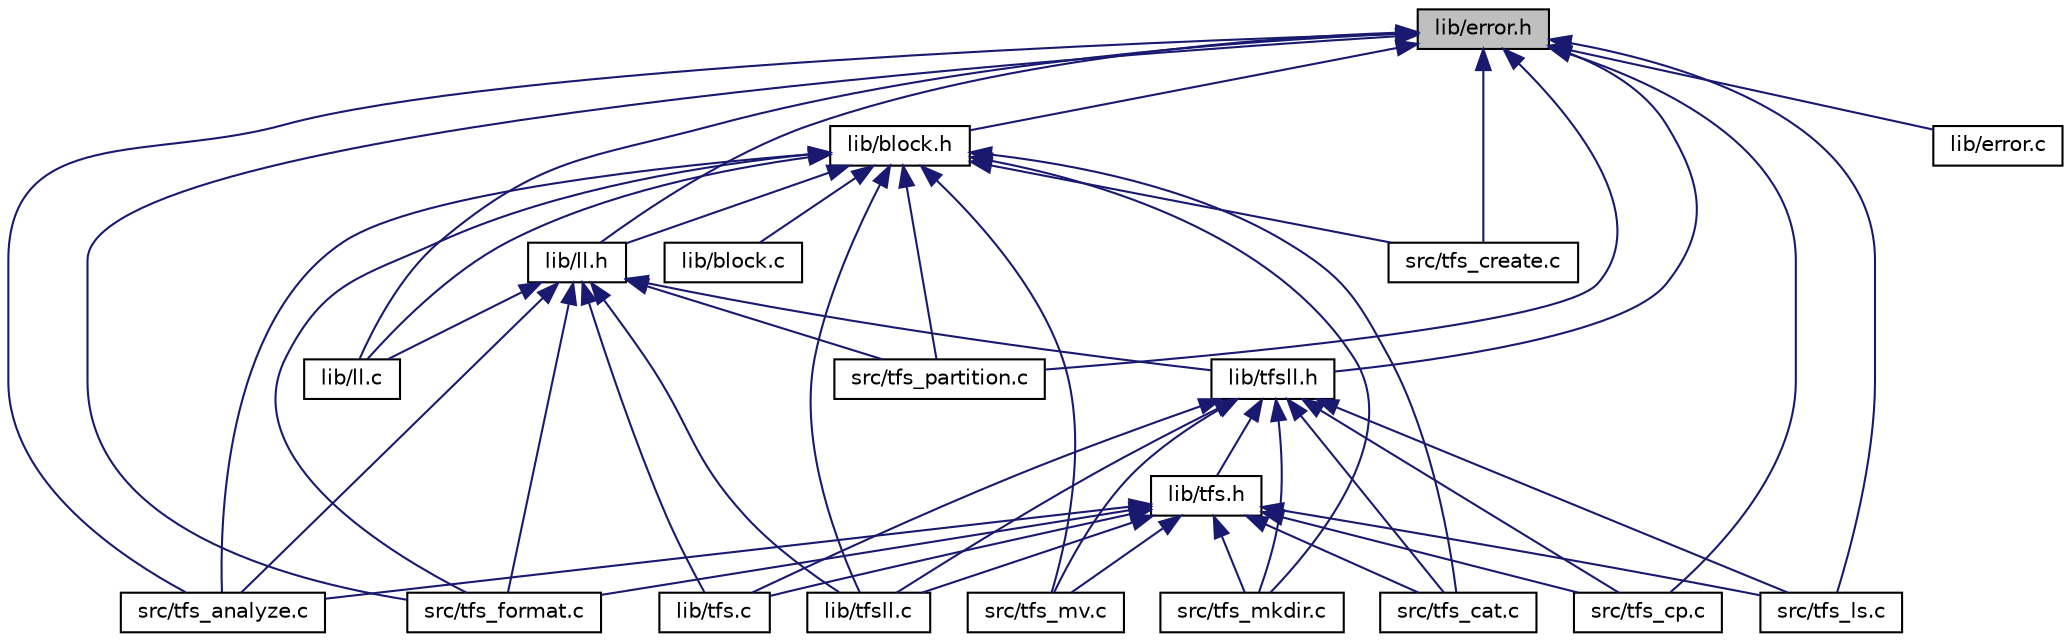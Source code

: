 digraph "lib/error.h"
{
  edge [fontname="Helvetica",fontsize="10",labelfontname="Helvetica",labelfontsize="10"];
  node [fontname="Helvetica",fontsize="10",shape=record];
  Node1 [label="lib/error.h",height=0.2,width=0.4,color="black", fillcolor="grey75", style="filled", fontcolor="black"];
  Node1 -> Node2 [dir="back",color="midnightblue",fontsize="10",style="solid"];
  Node2 [label="lib/block.h",height=0.2,width=0.4,color="black", fillcolor="white", style="filled",URL="$block_8h.html"];
  Node2 -> Node3 [dir="back",color="midnightblue",fontsize="10",style="solid"];
  Node3 [label="lib/block.c",height=0.2,width=0.4,color="black", fillcolor="white", style="filled",URL="$block_8c.html"];
  Node2 -> Node4 [dir="back",color="midnightblue",fontsize="10",style="solid"];
  Node4 [label="lib/ll.h",height=0.2,width=0.4,color="black", fillcolor="white", style="filled",URL="$ll_8h.html"];
  Node4 -> Node5 [dir="back",color="midnightblue",fontsize="10",style="solid"];
  Node5 [label="lib/ll.c",height=0.2,width=0.4,color="black", fillcolor="white", style="filled",URL="$ll_8c.html"];
  Node4 -> Node6 [dir="back",color="midnightblue",fontsize="10",style="solid"];
  Node6 [label="lib/tfsll.h",height=0.2,width=0.4,color="black", fillcolor="white", style="filled",URL="$tfsll_8h.html"];
  Node6 -> Node7 [dir="back",color="midnightblue",fontsize="10",style="solid"];
  Node7 [label="lib/tfs.h",height=0.2,width=0.4,color="black", fillcolor="white", style="filled",URL="$tfs_8h.html"];
  Node7 -> Node8 [dir="back",color="midnightblue",fontsize="10",style="solid"];
  Node8 [label="lib/tfs.c",height=0.2,width=0.4,color="black", fillcolor="white", style="filled",URL="$tfs_8c.html"];
  Node7 -> Node9 [dir="back",color="midnightblue",fontsize="10",style="solid"];
  Node9 [label="lib/tfsll.c",height=0.2,width=0.4,color="black", fillcolor="white", style="filled",URL="$tfsll_8c.html"];
  Node7 -> Node10 [dir="back",color="midnightblue",fontsize="10",style="solid"];
  Node10 [label="src/tfs_analyze.c",height=0.2,width=0.4,color="black", fillcolor="white", style="filled",URL="$tfs__analyze_8c.html"];
  Node7 -> Node11 [dir="back",color="midnightblue",fontsize="10",style="solid"];
  Node11 [label="src/tfs_cat.c",height=0.2,width=0.4,color="black", fillcolor="white", style="filled",URL="$tfs__cat_8c.html"];
  Node7 -> Node12 [dir="back",color="midnightblue",fontsize="10",style="solid"];
  Node12 [label="src/tfs_cp.c",height=0.2,width=0.4,color="black", fillcolor="white", style="filled",URL="$tfs__cp_8c.html"];
  Node7 -> Node13 [dir="back",color="midnightblue",fontsize="10",style="solid"];
  Node13 [label="src/tfs_format.c",height=0.2,width=0.4,color="black", fillcolor="white", style="filled",URL="$tfs__format_8c.html"];
  Node7 -> Node14 [dir="back",color="midnightblue",fontsize="10",style="solid"];
  Node14 [label="src/tfs_ls.c",height=0.2,width=0.4,color="black", fillcolor="white", style="filled",URL="$tfs__ls_8c.html"];
  Node7 -> Node15 [dir="back",color="midnightblue",fontsize="10",style="solid"];
  Node15 [label="src/tfs_mkdir.c",height=0.2,width=0.4,color="black", fillcolor="white", style="filled",URL="$tfs__mkdir_8c.html"];
  Node7 -> Node16 [dir="back",color="midnightblue",fontsize="10",style="solid"];
  Node16 [label="src/tfs_mv.c",height=0.2,width=0.4,color="black", fillcolor="white", style="filled",URL="$tfs__mv_8c.html"];
  Node6 -> Node8 [dir="back",color="midnightblue",fontsize="10",style="solid"];
  Node6 -> Node9 [dir="back",color="midnightblue",fontsize="10",style="solid"];
  Node6 -> Node11 [dir="back",color="midnightblue",fontsize="10",style="solid"];
  Node6 -> Node12 [dir="back",color="midnightblue",fontsize="10",style="solid"];
  Node6 -> Node14 [dir="back",color="midnightblue",fontsize="10",style="solid"];
  Node6 -> Node15 [dir="back",color="midnightblue",fontsize="10",style="solid"];
  Node6 -> Node16 [dir="back",color="midnightblue",fontsize="10",style="solid"];
  Node4 -> Node8 [dir="back",color="midnightblue",fontsize="10",style="solid"];
  Node4 -> Node9 [dir="back",color="midnightblue",fontsize="10",style="solid"];
  Node4 -> Node10 [dir="back",color="midnightblue",fontsize="10",style="solid"];
  Node4 -> Node13 [dir="back",color="midnightblue",fontsize="10",style="solid"];
  Node4 -> Node17 [dir="back",color="midnightblue",fontsize="10",style="solid"];
  Node17 [label="src/tfs_partition.c",height=0.2,width=0.4,color="black", fillcolor="white", style="filled",URL="$tfs__partition_8c.html"];
  Node2 -> Node5 [dir="back",color="midnightblue",fontsize="10",style="solid"];
  Node2 -> Node9 [dir="back",color="midnightblue",fontsize="10",style="solid"];
  Node2 -> Node10 [dir="back",color="midnightblue",fontsize="10",style="solid"];
  Node2 -> Node11 [dir="back",color="midnightblue",fontsize="10",style="solid"];
  Node2 -> Node18 [dir="back",color="midnightblue",fontsize="10",style="solid"];
  Node18 [label="src/tfs_create.c",height=0.2,width=0.4,color="black", fillcolor="white", style="filled",URL="$tfs__create_8c.html"];
  Node2 -> Node13 [dir="back",color="midnightblue",fontsize="10",style="solid"];
  Node2 -> Node15 [dir="back",color="midnightblue",fontsize="10",style="solid"];
  Node2 -> Node16 [dir="back",color="midnightblue",fontsize="10",style="solid"];
  Node2 -> Node17 [dir="back",color="midnightblue",fontsize="10",style="solid"];
  Node1 -> Node19 [dir="back",color="midnightblue",fontsize="10",style="solid"];
  Node19 [label="lib/error.c",height=0.2,width=0.4,color="black", fillcolor="white", style="filled",URL="$error_8c.html"];
  Node1 -> Node4 [dir="back",color="midnightblue",fontsize="10",style="solid"];
  Node1 -> Node5 [dir="back",color="midnightblue",fontsize="10",style="solid"];
  Node1 -> Node6 [dir="back",color="midnightblue",fontsize="10",style="solid"];
  Node1 -> Node10 [dir="back",color="midnightblue",fontsize="10",style="solid"];
  Node1 -> Node12 [dir="back",color="midnightblue",fontsize="10",style="solid"];
  Node1 -> Node18 [dir="back",color="midnightblue",fontsize="10",style="solid"];
  Node1 -> Node13 [dir="back",color="midnightblue",fontsize="10",style="solid"];
  Node1 -> Node14 [dir="back",color="midnightblue",fontsize="10",style="solid"];
  Node1 -> Node17 [dir="back",color="midnightblue",fontsize="10",style="solid"];
}
